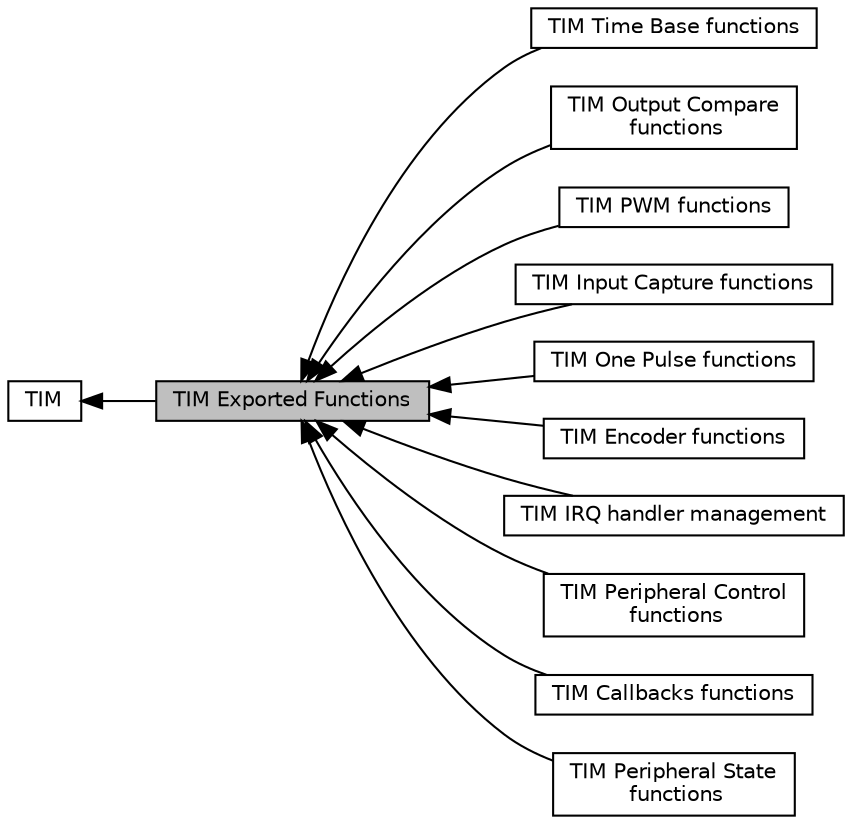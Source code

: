 digraph "TIM Exported Functions"
{
  edge [fontname="Helvetica",fontsize="10",labelfontname="Helvetica",labelfontsize="10"];
  node [fontname="Helvetica",fontsize="10",shape=box];
  rankdir=LR;
  Node1 [label="TIM Exported Functions",height=0.2,width=0.4,color="black", fillcolor="grey75", style="filled", fontcolor="black",tooltip=" "];
  Node2 [label="TIM",height=0.2,width=0.4,color="black", fillcolor="white", style="filled",URL="$group__TIM.html",tooltip="TIM HAL module driver."];
  Node6 [label="TIM Time Base functions",height=0.2,width=0.4,color="black", fillcolor="white", style="filled",URL="$group__TIM__Exported__Functions__Group1.html",tooltip="Time Base functions."];
  Node7 [label="TIM Output Compare\l functions",height=0.2,width=0.4,color="black", fillcolor="white", style="filled",URL="$group__TIM__Exported__Functions__Group2.html",tooltip="TIM Output Compare functions."];
  Node8 [label="TIM PWM functions",height=0.2,width=0.4,color="black", fillcolor="white", style="filled",URL="$group__TIM__Exported__Functions__Group3.html",tooltip="TIM PWM functions."];
  Node9 [label="TIM Input Capture functions",height=0.2,width=0.4,color="black", fillcolor="white", style="filled",URL="$group__TIM__Exported__Functions__Group4.html",tooltip="TIM Input Capture functions."];
  Node10 [label="TIM One Pulse functions",height=0.2,width=0.4,color="black", fillcolor="white", style="filled",URL="$group__TIM__Exported__Functions__Group5.html",tooltip="TIM One Pulse functions."];
  Node11 [label="TIM Encoder functions",height=0.2,width=0.4,color="black", fillcolor="white", style="filled",URL="$group__TIM__Exported__Functions__Group6.html",tooltip="TIM Encoder functions."];
  Node12 [label="TIM IRQ handler management",height=0.2,width=0.4,color="black", fillcolor="white", style="filled",URL="$group__TIM__Exported__Functions__Group7.html",tooltip="IRQ handler management."];
  Node3 [label="TIM Peripheral Control\l functions",height=0.2,width=0.4,color="black", fillcolor="white", style="filled",URL="$group__TIM__Exported__Functions__Group8.html",tooltip="Peripheral Control functions."];
  Node4 [label="TIM Callbacks functions",height=0.2,width=0.4,color="black", fillcolor="white", style="filled",URL="$group__TIM__Exported__Functions__Group9.html",tooltip="TIM Callbacks functions."];
  Node5 [label="TIM Peripheral State\l functions",height=0.2,width=0.4,color="black", fillcolor="white", style="filled",URL="$group__TIM__Exported__Functions__Group10.html",tooltip="Peripheral State functions."];
  Node2->Node1 [shape=plaintext, dir="back", style="solid"];
  Node1->Node3 [shape=plaintext, dir="back", style="solid"];
  Node1->Node4 [shape=plaintext, dir="back", style="solid"];
  Node1->Node5 [shape=plaintext, dir="back", style="solid"];
  Node1->Node6 [shape=plaintext, dir="back", style="solid"];
  Node1->Node7 [shape=plaintext, dir="back", style="solid"];
  Node1->Node8 [shape=plaintext, dir="back", style="solid"];
  Node1->Node9 [shape=plaintext, dir="back", style="solid"];
  Node1->Node10 [shape=plaintext, dir="back", style="solid"];
  Node1->Node11 [shape=plaintext, dir="back", style="solid"];
  Node1->Node12 [shape=plaintext, dir="back", style="solid"];
}
